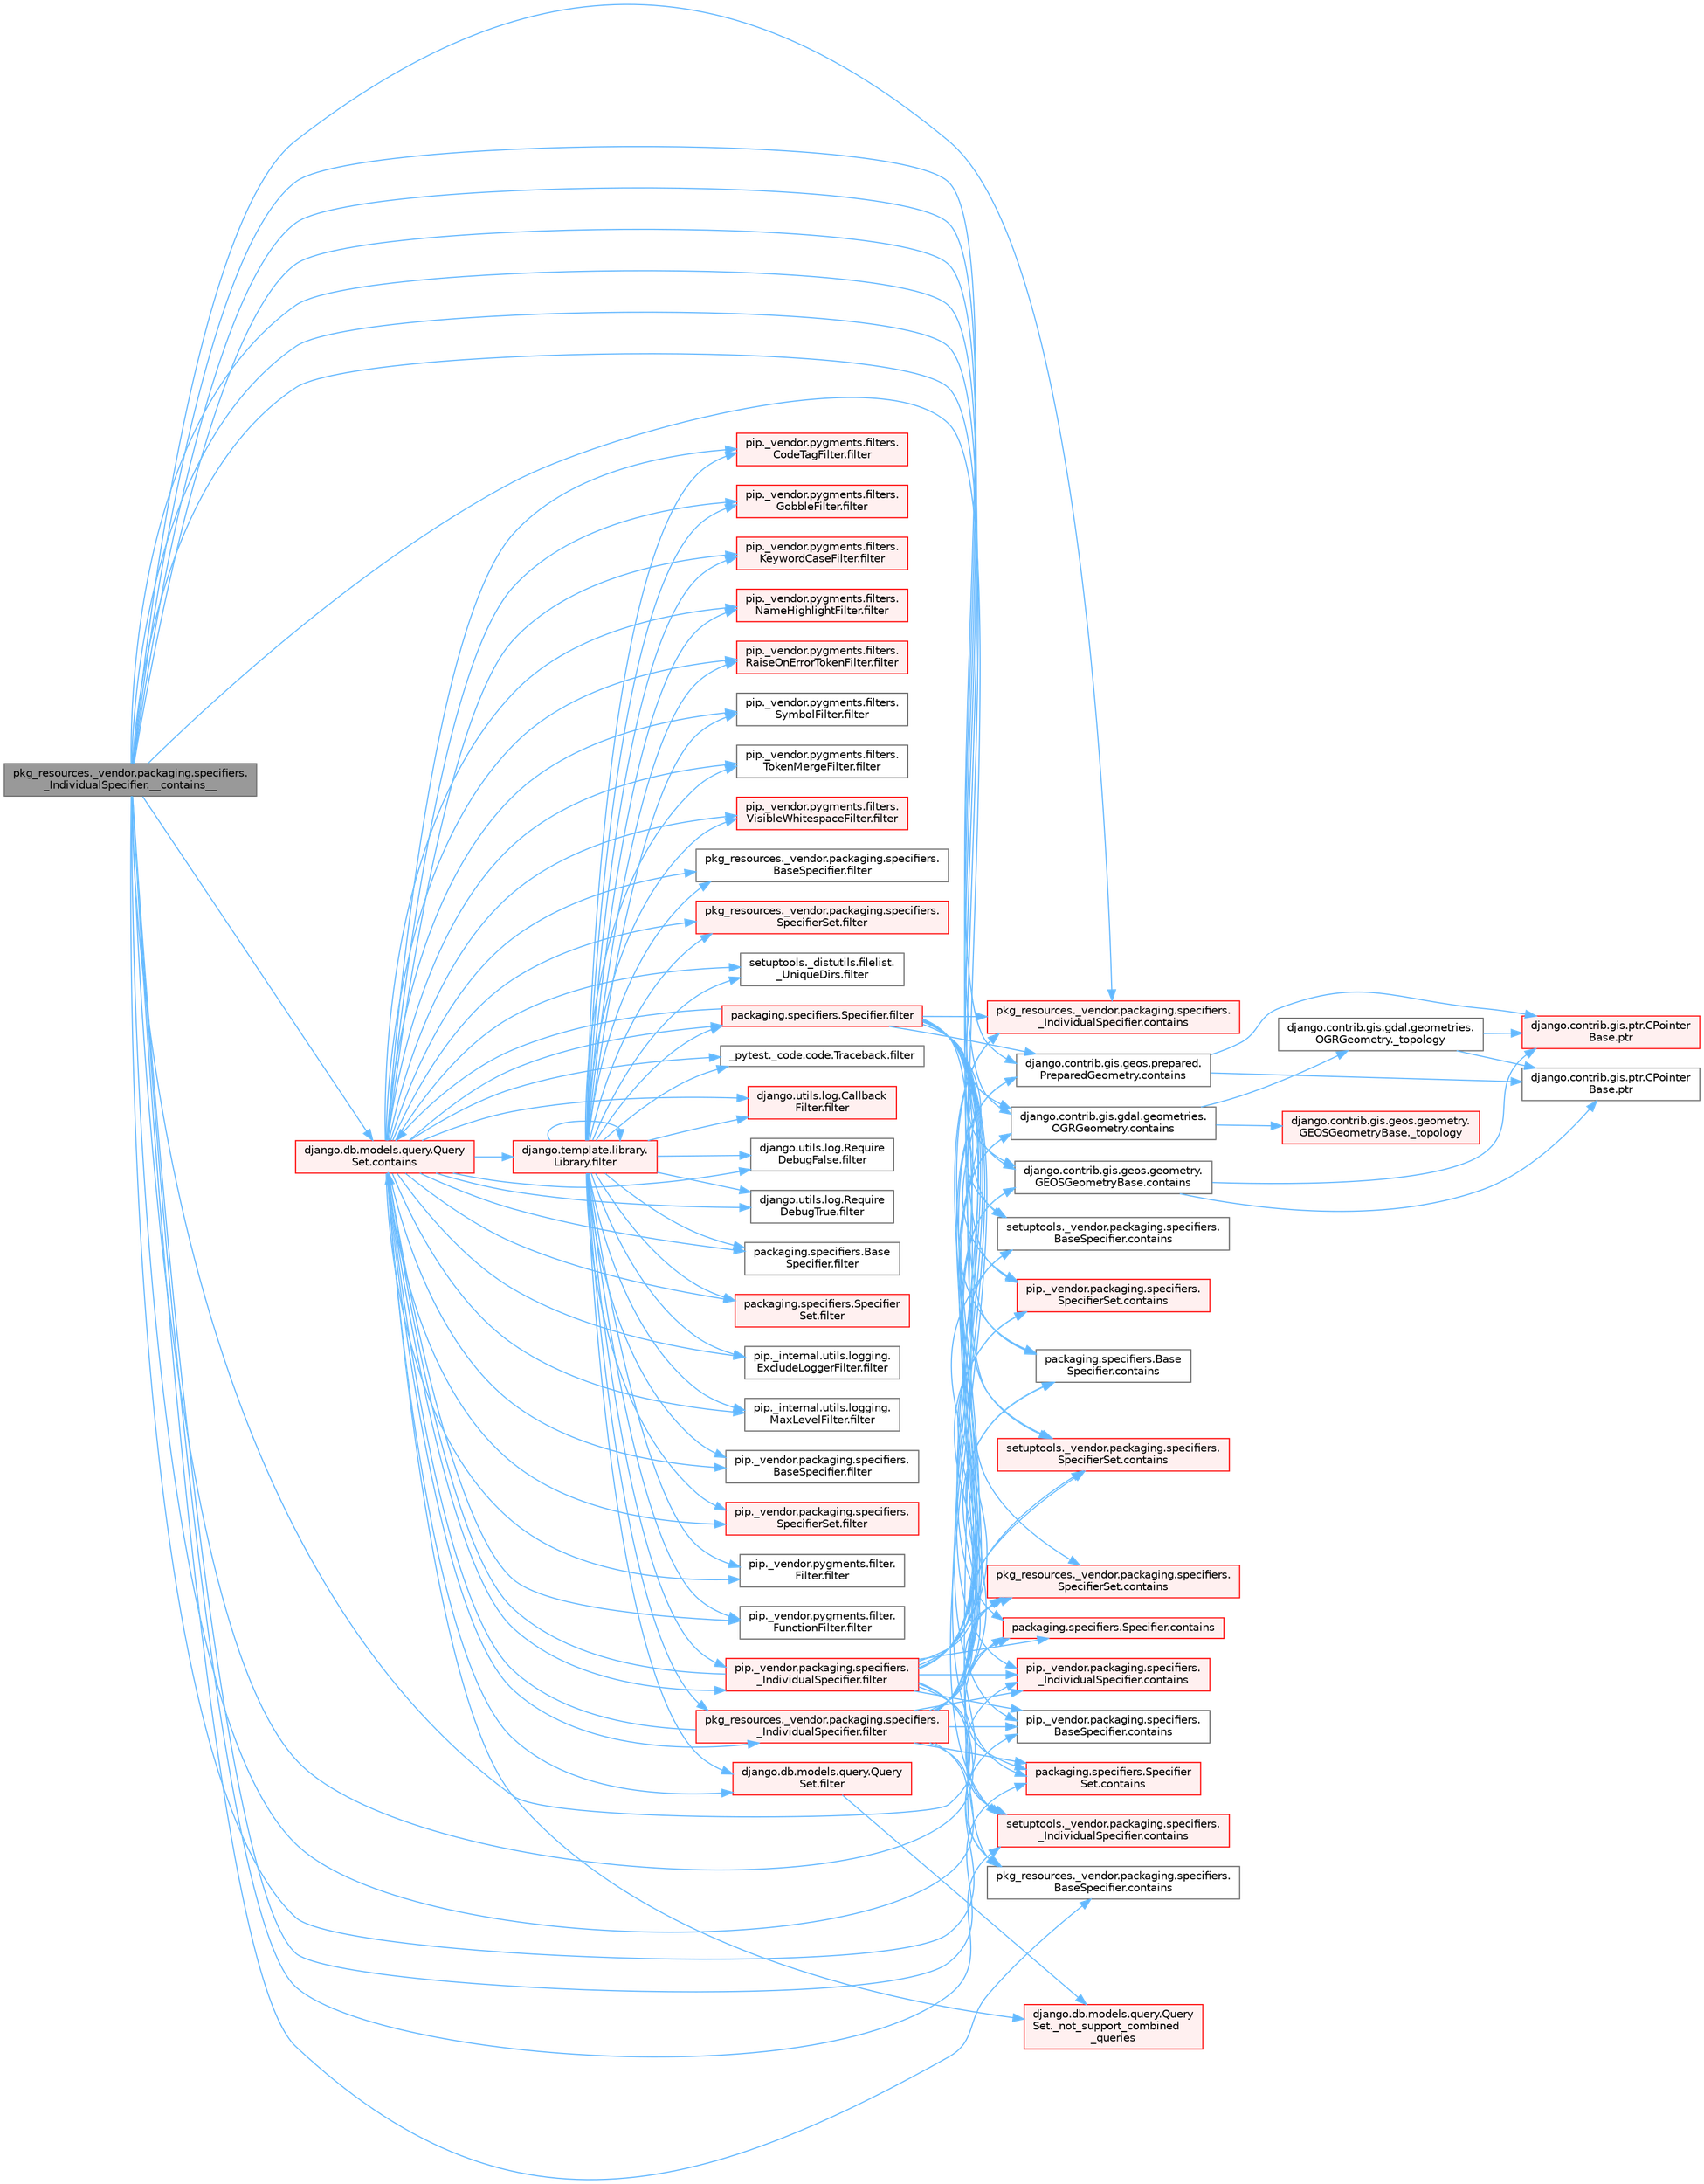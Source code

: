 digraph "pkg_resources._vendor.packaging.specifiers._IndividualSpecifier.__contains__"
{
 // LATEX_PDF_SIZE
  bgcolor="transparent";
  edge [fontname=Helvetica,fontsize=10,labelfontname=Helvetica,labelfontsize=10];
  node [fontname=Helvetica,fontsize=10,shape=box,height=0.2,width=0.4];
  rankdir="LR";
  Node1 [id="Node000001",label="pkg_resources._vendor.packaging.specifiers.\l_IndividualSpecifier.__contains__",height=0.2,width=0.4,color="gray40", fillcolor="grey60", style="filled", fontcolor="black",tooltip=" "];
  Node1 -> Node2 [id="edge1_Node000001_Node000002",color="steelblue1",style="solid",tooltip=" "];
  Node2 [id="Node000002",label="django.contrib.gis.gdal.geometries.\lOGRGeometry.contains",height=0.2,width=0.4,color="grey40", fillcolor="white", style="filled",URL="$classdjango_1_1contrib_1_1gis_1_1gdal_1_1geometries_1_1_o_g_r_geometry.html#ac4763e72bc3be798ebe272edf5a2111b",tooltip=" "];
  Node2 -> Node3 [id="edge2_Node000002_Node000003",color="steelblue1",style="solid",tooltip=" "];
  Node3 [id="Node000003",label="django.contrib.gis.gdal.geometries.\lOGRGeometry._topology",height=0.2,width=0.4,color="grey40", fillcolor="white", style="filled",URL="$classdjango_1_1contrib_1_1gis_1_1gdal_1_1geometries_1_1_o_g_r_geometry.html#a73b65e92515e0cca020cca3dac2ad833",tooltip=" "];
  Node3 -> Node4 [id="edge3_Node000003_Node000004",color="steelblue1",style="solid",tooltip=" "];
  Node4 [id="Node000004",label="django.contrib.gis.ptr.CPointer\lBase.ptr",height=0.2,width=0.4,color="red", fillcolor="#FFF0F0", style="filled",URL="$classdjango_1_1contrib_1_1gis_1_1ptr_1_1_c_pointer_base.html#a55873c889d27c42497c5a832c24e041b",tooltip=" "];
  Node3 -> Node6 [id="edge4_Node000003_Node000006",color="steelblue1",style="solid",tooltip=" "];
  Node6 [id="Node000006",label="django.contrib.gis.ptr.CPointer\lBase.ptr",height=0.2,width=0.4,color="grey40", fillcolor="white", style="filled",URL="$classdjango_1_1contrib_1_1gis_1_1ptr_1_1_c_pointer_base.html#a73d2e45828ab4d985549c571852996fa",tooltip=" "];
  Node2 -> Node7 [id="edge5_Node000002_Node000007",color="steelblue1",style="solid",tooltip=" "];
  Node7 [id="Node000007",label="django.contrib.gis.geos.geometry.\lGEOSGeometryBase._topology",height=0.2,width=0.4,color="red", fillcolor="#FFF0F0", style="filled",URL="$classdjango_1_1contrib_1_1gis_1_1geos_1_1geometry_1_1_g_e_o_s_geometry_base.html#a57f10e6abc75e8c1a9b857a57c4cca2e",tooltip=" "];
  Node1 -> Node45 [id="edge6_Node000001_Node000045",color="steelblue1",style="solid",tooltip=" "];
  Node45 [id="Node000045",label="django.contrib.gis.geos.geometry.\lGEOSGeometryBase.contains",height=0.2,width=0.4,color="grey40", fillcolor="white", style="filled",URL="$classdjango_1_1contrib_1_1gis_1_1geos_1_1geometry_1_1_g_e_o_s_geometry_base.html#aa48e06e3c91d6a3a79f41bed318f5e43",tooltip=" "];
  Node45 -> Node4 [id="edge7_Node000045_Node000004",color="steelblue1",style="solid",tooltip=" "];
  Node45 -> Node6 [id="edge8_Node000045_Node000006",color="steelblue1",style="solid",tooltip=" "];
  Node1 -> Node46 [id="edge9_Node000001_Node000046",color="steelblue1",style="solid",tooltip=" "];
  Node46 [id="Node000046",label="django.contrib.gis.geos.prepared.\lPreparedGeometry.contains",height=0.2,width=0.4,color="grey40", fillcolor="white", style="filled",URL="$classdjango_1_1contrib_1_1gis_1_1geos_1_1prepared_1_1_prepared_geometry.html#ad52b1f28039e181521f25d338fa79be9",tooltip=" "];
  Node46 -> Node4 [id="edge10_Node000046_Node000004",color="steelblue1",style="solid",tooltip=" "];
  Node46 -> Node6 [id="edge11_Node000046_Node000006",color="steelblue1",style="solid",tooltip=" "];
  Node1 -> Node47 [id="edge12_Node000001_Node000047",color="steelblue1",style="solid",tooltip=" "];
  Node47 [id="Node000047",label="django.db.models.query.Query\lSet.contains",height=0.2,width=0.4,color="red", fillcolor="#FFF0F0", style="filled",URL="$classdjango_1_1db_1_1models_1_1query_1_1_query_set.html#a242e569a4bce6723adc3e71fdc69b70f",tooltip=" "];
  Node47 -> Node48 [id="edge13_Node000047_Node000048",color="steelblue1",style="solid",tooltip=" "];
  Node48 [id="Node000048",label="django.db.models.query.Query\lSet._not_support_combined\l_queries",height=0.2,width=0.4,color="red", fillcolor="#FFF0F0", style="filled",URL="$classdjango_1_1db_1_1models_1_1query_1_1_query_set.html#aa8310ec206924c94141bef75563958e2",tooltip=" "];
  Node47 -> Node52 [id="edge14_Node000047_Node000052",color="steelblue1",style="solid",tooltip=" "];
  Node52 [id="Node000052",label="_pytest._code.code.Traceback.filter",height=0.2,width=0.4,color="grey40", fillcolor="white", style="filled",URL="$class__pytest_1_1__code_1_1code_1_1_traceback.html#a55d326907d5380a46c4d3e52f002d33f",tooltip=" "];
  Node47 -> Node53 [id="edge15_Node000047_Node000053",color="steelblue1",style="solid",tooltip=" "];
  Node53 [id="Node000053",label="django.db.models.query.Query\lSet.filter",height=0.2,width=0.4,color="red", fillcolor="#FFF0F0", style="filled",URL="$classdjango_1_1db_1_1models_1_1query_1_1_query_set.html#a9c23f79ac5a5310d628b025b5ab7b7c5",tooltip=" "];
  Node53 -> Node48 [id="edge16_Node000053_Node000048",color="steelblue1",style="solid",tooltip=" "];
  Node47 -> Node60 [id="edge17_Node000047_Node000060",color="steelblue1",style="solid",tooltip=" "];
  Node60 [id="Node000060",label="django.template.library.\lLibrary.filter",height=0.2,width=0.4,color="red", fillcolor="#FFF0F0", style="filled",URL="$classdjango_1_1template_1_1library_1_1_library.html#ac67bb1211ffc0354d5bf33029a58aa43",tooltip=" "];
  Node60 -> Node52 [id="edge18_Node000060_Node000052",color="steelblue1",style="solid",tooltip=" "];
  Node60 -> Node53 [id="edge19_Node000060_Node000053",color="steelblue1",style="solid",tooltip=" "];
  Node60 -> Node60 [id="edge20_Node000060_Node000060",color="steelblue1",style="solid",tooltip=" "];
  Node60 -> Node61 [id="edge21_Node000060_Node000061",color="steelblue1",style="solid",tooltip=" "];
  Node61 [id="Node000061",label="django.utils.log.Callback\lFilter.filter",height=0.2,width=0.4,color="red", fillcolor="#FFF0F0", style="filled",URL="$classdjango_1_1utils_1_1log_1_1_callback_filter.html#acd2761b2200a4e66f4bd5b729ac43db2",tooltip=" "];
  Node60 -> Node67 [id="edge22_Node000060_Node000067",color="steelblue1",style="solid",tooltip=" "];
  Node67 [id="Node000067",label="django.utils.log.Require\lDebugFalse.filter",height=0.2,width=0.4,color="grey40", fillcolor="white", style="filled",URL="$classdjango_1_1utils_1_1log_1_1_require_debug_false.html#a42e51835198458e09fb949a7af83bef8",tooltip=" "];
  Node60 -> Node68 [id="edge23_Node000060_Node000068",color="steelblue1",style="solid",tooltip=" "];
  Node68 [id="Node000068",label="django.utils.log.Require\lDebugTrue.filter",height=0.2,width=0.4,color="grey40", fillcolor="white", style="filled",URL="$classdjango_1_1utils_1_1log_1_1_require_debug_true.html#a8e1e027eea730028f70556810076c0e8",tooltip=" "];
  Node60 -> Node69 [id="edge24_Node000060_Node000069",color="steelblue1",style="solid",tooltip=" "];
  Node69 [id="Node000069",label="packaging.specifiers.Base\lSpecifier.filter",height=0.2,width=0.4,color="grey40", fillcolor="white", style="filled",URL="$classpackaging_1_1specifiers_1_1_base_specifier.html#aa87c3c882d19a56dd1f949c4b1bde70d",tooltip=" "];
  Node60 -> Node70 [id="edge25_Node000060_Node000070",color="steelblue1",style="solid",tooltip=" "];
  Node70 [id="Node000070",label="packaging.specifiers.Specifier.filter",height=0.2,width=0.4,color="red", fillcolor="#FFF0F0", style="filled",URL="$classpackaging_1_1specifiers_1_1_specifier.html#a22d9e14c5343d89e742b098b6d7997f7",tooltip=" "];
  Node70 -> Node2 [id="edge26_Node000070_Node000002",color="steelblue1",style="solid",tooltip=" "];
  Node70 -> Node45 [id="edge27_Node000070_Node000045",color="steelblue1",style="solid",tooltip=" "];
  Node70 -> Node46 [id="edge28_Node000070_Node000046",color="steelblue1",style="solid",tooltip=" "];
  Node70 -> Node47 [id="edge29_Node000070_Node000047",color="steelblue1",style="solid",tooltip=" "];
  Node70 -> Node72 [id="edge30_Node000070_Node000072",color="steelblue1",style="solid",tooltip=" "];
  Node72 [id="Node000072",label="packaging.specifiers.Base\lSpecifier.contains",height=0.2,width=0.4,color="grey40", fillcolor="white", style="filled",URL="$classpackaging_1_1specifiers_1_1_base_specifier.html#a25e4441395aaa5f2bd19da46590dddc0",tooltip=" "];
  Node70 -> Node73 [id="edge31_Node000070_Node000073",color="steelblue1",style="solid",tooltip=" "];
  Node73 [id="Node000073",label="packaging.specifiers.Specifier.contains",height=0.2,width=0.4,color="red", fillcolor="#FFF0F0", style="filled",URL="$classpackaging_1_1specifiers_1_1_specifier.html#a782f94ca4b4d15bd461fd4c7a1c64ea1",tooltip=" "];
  Node70 -> Node112 [id="edge32_Node000070_Node000112",color="steelblue1",style="solid",tooltip=" "];
  Node112 [id="Node000112",label="packaging.specifiers.Specifier\lSet.contains",height=0.2,width=0.4,color="red", fillcolor="#FFF0F0", style="filled",URL="$classpackaging_1_1specifiers_1_1_specifier_set.html#ada64d1b5bfa107e43857d5504e92b233",tooltip=" "];
  Node70 -> Node113 [id="edge33_Node000070_Node000113",color="steelblue1",style="solid",tooltip=" "];
  Node113 [id="Node000113",label="pip._vendor.packaging.specifiers.\l_IndividualSpecifier.contains",height=0.2,width=0.4,color="red", fillcolor="#FFF0F0", style="filled",URL="$classpip_1_1__vendor_1_1packaging_1_1specifiers_1_1___individual_specifier.html#a0225ec2329bc258c9ff7d62a4ad6dde5",tooltip=" "];
  Node70 -> Node120 [id="edge34_Node000070_Node000120",color="steelblue1",style="solid",tooltip=" "];
  Node120 [id="Node000120",label="pip._vendor.packaging.specifiers.\lBaseSpecifier.contains",height=0.2,width=0.4,color="grey40", fillcolor="white", style="filled",URL="$classpip_1_1__vendor_1_1packaging_1_1specifiers_1_1_base_specifier.html#a1af3d8278a56af108c1b23f4f4dd7776",tooltip=" "];
  Node70 -> Node121 [id="edge35_Node000070_Node000121",color="steelblue1",style="solid",tooltip=" "];
  Node121 [id="Node000121",label="pip._vendor.packaging.specifiers.\lSpecifierSet.contains",height=0.2,width=0.4,color="red", fillcolor="#FFF0F0", style="filled",URL="$classpip_1_1__vendor_1_1packaging_1_1specifiers_1_1_specifier_set.html#a4c6c2f9778aaca8bc7eb77e5fa358a47",tooltip=" "];
  Node70 -> Node122 [id="edge36_Node000070_Node000122",color="steelblue1",style="solid",tooltip=" "];
  Node122 [id="Node000122",label="pkg_resources._vendor.packaging.specifiers.\l_IndividualSpecifier.contains",height=0.2,width=0.4,color="red", fillcolor="#FFF0F0", style="filled",URL="$classpkg__resources_1_1__vendor_1_1packaging_1_1specifiers_1_1___individual_specifier.html#ad490fa0c3edddc0b101c1f2a13af7644",tooltip=" "];
  Node70 -> Node123 [id="edge37_Node000070_Node000123",color="steelblue1",style="solid",tooltip=" "];
  Node123 [id="Node000123",label="pkg_resources._vendor.packaging.specifiers.\lBaseSpecifier.contains",height=0.2,width=0.4,color="grey40", fillcolor="white", style="filled",URL="$classpkg__resources_1_1__vendor_1_1packaging_1_1specifiers_1_1_base_specifier.html#a60a05af58d5bbfaeabc731124011c49b",tooltip=" "];
  Node70 -> Node124 [id="edge38_Node000070_Node000124",color="steelblue1",style="solid",tooltip=" "];
  Node124 [id="Node000124",label="pkg_resources._vendor.packaging.specifiers.\lSpecifierSet.contains",height=0.2,width=0.4,color="red", fillcolor="#FFF0F0", style="filled",URL="$classpkg__resources_1_1__vendor_1_1packaging_1_1specifiers_1_1_specifier_set.html#a5ea365d83f483f55a0b80c368a5ce5dd",tooltip=" "];
  Node70 -> Node125 [id="edge39_Node000070_Node000125",color="steelblue1",style="solid",tooltip=" "];
  Node125 [id="Node000125",label="setuptools._vendor.packaging.specifiers.\l_IndividualSpecifier.contains",height=0.2,width=0.4,color="red", fillcolor="#FFF0F0", style="filled",URL="$classsetuptools_1_1__vendor_1_1packaging_1_1specifiers_1_1___individual_specifier.html#aed6d984e133bfe928b2ee6e1315a1d00",tooltip=" "];
  Node70 -> Node126 [id="edge40_Node000070_Node000126",color="steelblue1",style="solid",tooltip=" "];
  Node126 [id="Node000126",label="setuptools._vendor.packaging.specifiers.\lBaseSpecifier.contains",height=0.2,width=0.4,color="grey40", fillcolor="white", style="filled",URL="$classsetuptools_1_1__vendor_1_1packaging_1_1specifiers_1_1_base_specifier.html#aa48d1112821833ceb1380ad5ae04e54a",tooltip=" "];
  Node70 -> Node127 [id="edge41_Node000070_Node000127",color="steelblue1",style="solid",tooltip=" "];
  Node127 [id="Node000127",label="setuptools._vendor.packaging.specifiers.\lSpecifierSet.contains",height=0.2,width=0.4,color="red", fillcolor="#FFF0F0", style="filled",URL="$classsetuptools_1_1__vendor_1_1packaging_1_1specifiers_1_1_specifier_set.html#a52cf5f16802c51a7865853000c0c6b35",tooltip=" "];
  Node60 -> Node128 [id="edge42_Node000060_Node000128",color="steelblue1",style="solid",tooltip=" "];
  Node128 [id="Node000128",label="packaging.specifiers.Specifier\lSet.filter",height=0.2,width=0.4,color="red", fillcolor="#FFF0F0", style="filled",URL="$classpackaging_1_1specifiers_1_1_specifier_set.html#a65b70b2cc0c5bad34b31461955a36d87",tooltip=" "];
  Node60 -> Node129 [id="edge43_Node000060_Node000129",color="steelblue1",style="solid",tooltip=" "];
  Node129 [id="Node000129",label="pip._internal.utils.logging.\lExcludeLoggerFilter.filter",height=0.2,width=0.4,color="grey40", fillcolor="white", style="filled",URL="$classpip_1_1__internal_1_1utils_1_1logging_1_1_exclude_logger_filter.html#a633a3ddcdc0ebbb98edf2f1e0759d22a",tooltip=" "];
  Node60 -> Node130 [id="edge44_Node000060_Node000130",color="steelblue1",style="solid",tooltip=" "];
  Node130 [id="Node000130",label="pip._internal.utils.logging.\lMaxLevelFilter.filter",height=0.2,width=0.4,color="grey40", fillcolor="white", style="filled",URL="$classpip_1_1__internal_1_1utils_1_1logging_1_1_max_level_filter.html#ac46bbe4d91f47ed8f818f64d25ed2085",tooltip=" "];
  Node60 -> Node131 [id="edge45_Node000060_Node000131",color="steelblue1",style="solid",tooltip=" "];
  Node131 [id="Node000131",label="pip._vendor.packaging.specifiers.\l_IndividualSpecifier.filter",height=0.2,width=0.4,color="red", fillcolor="#FFF0F0", style="filled",URL="$classpip_1_1__vendor_1_1packaging_1_1specifiers_1_1___individual_specifier.html#a6203976cfa5ddd6a1f47f8dfe0669fd7",tooltip=" "];
  Node131 -> Node2 [id="edge46_Node000131_Node000002",color="steelblue1",style="solid",tooltip=" "];
  Node131 -> Node45 [id="edge47_Node000131_Node000045",color="steelblue1",style="solid",tooltip=" "];
  Node131 -> Node46 [id="edge48_Node000131_Node000046",color="steelblue1",style="solid",tooltip=" "];
  Node131 -> Node47 [id="edge49_Node000131_Node000047",color="steelblue1",style="solid",tooltip=" "];
  Node131 -> Node72 [id="edge50_Node000131_Node000072",color="steelblue1",style="solid",tooltip=" "];
  Node131 -> Node73 [id="edge51_Node000131_Node000073",color="steelblue1",style="solid",tooltip=" "];
  Node131 -> Node112 [id="edge52_Node000131_Node000112",color="steelblue1",style="solid",tooltip=" "];
  Node131 -> Node113 [id="edge53_Node000131_Node000113",color="steelblue1",style="solid",tooltip=" "];
  Node131 -> Node120 [id="edge54_Node000131_Node000120",color="steelblue1",style="solid",tooltip=" "];
  Node131 -> Node121 [id="edge55_Node000131_Node000121",color="steelblue1",style="solid",tooltip=" "];
  Node131 -> Node122 [id="edge56_Node000131_Node000122",color="steelblue1",style="solid",tooltip=" "];
  Node131 -> Node123 [id="edge57_Node000131_Node000123",color="steelblue1",style="solid",tooltip=" "];
  Node131 -> Node124 [id="edge58_Node000131_Node000124",color="steelblue1",style="solid",tooltip=" "];
  Node131 -> Node125 [id="edge59_Node000131_Node000125",color="steelblue1",style="solid",tooltip=" "];
  Node131 -> Node126 [id="edge60_Node000131_Node000126",color="steelblue1",style="solid",tooltip=" "];
  Node131 -> Node127 [id="edge61_Node000131_Node000127",color="steelblue1",style="solid",tooltip=" "];
  Node60 -> Node132 [id="edge62_Node000060_Node000132",color="steelblue1",style="solid",tooltip=" "];
  Node132 [id="Node000132",label="pip._vendor.packaging.specifiers.\lBaseSpecifier.filter",height=0.2,width=0.4,color="grey40", fillcolor="white", style="filled",URL="$classpip_1_1__vendor_1_1packaging_1_1specifiers_1_1_base_specifier.html#a1b2ef14b953df0cf1a317ea573d0ea5a",tooltip=" "];
  Node60 -> Node133 [id="edge63_Node000060_Node000133",color="steelblue1",style="solid",tooltip=" "];
  Node133 [id="Node000133",label="pip._vendor.packaging.specifiers.\lSpecifierSet.filter",height=0.2,width=0.4,color="red", fillcolor="#FFF0F0", style="filled",URL="$classpip_1_1__vendor_1_1packaging_1_1specifiers_1_1_specifier_set.html#a3d7a4e9a4cb787385e37d5832bcc0a64",tooltip=" "];
  Node60 -> Node134 [id="edge64_Node000060_Node000134",color="steelblue1",style="solid",tooltip=" "];
  Node134 [id="Node000134",label="pip._vendor.pygments.filter.\lFilter.filter",height=0.2,width=0.4,color="grey40", fillcolor="white", style="filled",URL="$classpip_1_1__vendor_1_1pygments_1_1filter_1_1_filter.html#a970c118f059ea361c8f184fd86c6873d",tooltip=" "];
  Node60 -> Node135 [id="edge65_Node000060_Node000135",color="steelblue1",style="solid",tooltip=" "];
  Node135 [id="Node000135",label="pip._vendor.pygments.filter.\lFunctionFilter.filter",height=0.2,width=0.4,color="grey40", fillcolor="white", style="filled",URL="$classpip_1_1__vendor_1_1pygments_1_1filter_1_1_function_filter.html#a795616d337e49ea853139b0b96d481e7",tooltip=" "];
  Node60 -> Node136 [id="edge66_Node000060_Node000136",color="steelblue1",style="solid",tooltip=" "];
  Node136 [id="Node000136",label="pip._vendor.pygments.filters.\lCodeTagFilter.filter",height=0.2,width=0.4,color="red", fillcolor="#FFF0F0", style="filled",URL="$classpip_1_1__vendor_1_1pygments_1_1filters_1_1_code_tag_filter.html#adc7f44786b4b83da74faa23a154c8843",tooltip=" "];
  Node60 -> Node138 [id="edge67_Node000060_Node000138",color="steelblue1",style="solid",tooltip=" "];
  Node138 [id="Node000138",label="pip._vendor.pygments.filters.\lGobbleFilter.filter",height=0.2,width=0.4,color="red", fillcolor="#FFF0F0", style="filled",URL="$classpip_1_1__vendor_1_1pygments_1_1filters_1_1_gobble_filter.html#a1f8e662bb1794e2924280dc6564ca148",tooltip=" "];
  Node60 -> Node257 [id="edge68_Node000060_Node000257",color="steelblue1",style="solid",tooltip=" "];
  Node257 [id="Node000257",label="pip._vendor.pygments.filters.\lKeywordCaseFilter.filter",height=0.2,width=0.4,color="red", fillcolor="#FFF0F0", style="filled",URL="$classpip_1_1__vendor_1_1pygments_1_1filters_1_1_keyword_case_filter.html#a328d29510b49c572e5ded82852d167c8",tooltip=" "];
  Node60 -> Node260 [id="edge69_Node000060_Node000260",color="steelblue1",style="solid",tooltip=" "];
  Node260 [id="Node000260",label="pip._vendor.pygments.filters.\lNameHighlightFilter.filter",height=0.2,width=0.4,color="red", fillcolor="#FFF0F0", style="filled",URL="$classpip_1_1__vendor_1_1pygments_1_1filters_1_1_name_highlight_filter.html#ae389da6c924503203acbc80c559b0043",tooltip=" "];
  Node60 -> Node267 [id="edge70_Node000060_Node000267",color="steelblue1",style="solid",tooltip=" "];
  Node267 [id="Node000267",label="pip._vendor.pygments.filters.\lRaiseOnErrorTokenFilter.filter",height=0.2,width=0.4,color="red", fillcolor="#FFF0F0", style="filled",URL="$classpip_1_1__vendor_1_1pygments_1_1filters_1_1_raise_on_error_token_filter.html#aacf420bb16c8d3a430b88e78ee35b253",tooltip=" "];
  Node60 -> Node1371 [id="edge71_Node000060_Node001371",color="steelblue1",style="solid",tooltip=" "];
  Node1371 [id="Node001371",label="pip._vendor.pygments.filters.\lSymbolFilter.filter",height=0.2,width=0.4,color="grey40", fillcolor="white", style="filled",URL="$classpip_1_1__vendor_1_1pygments_1_1filters_1_1_symbol_filter.html#a567de8b7e3bc5f0a87712af81fbc70c7",tooltip=" "];
  Node60 -> Node1372 [id="edge72_Node000060_Node001372",color="steelblue1",style="solid",tooltip=" "];
  Node1372 [id="Node001372",label="pip._vendor.pygments.filters.\lTokenMergeFilter.filter",height=0.2,width=0.4,color="grey40", fillcolor="white", style="filled",URL="$classpip_1_1__vendor_1_1pygments_1_1filters_1_1_token_merge_filter.html#ac3fdd8238fb6976d42540cac395a9543",tooltip=" "];
  Node60 -> Node1373 [id="edge73_Node000060_Node001373",color="steelblue1",style="solid",tooltip=" "];
  Node1373 [id="Node001373",label="pip._vendor.pygments.filters.\lVisibleWhitespaceFilter.filter",height=0.2,width=0.4,color="red", fillcolor="#FFF0F0", style="filled",URL="$classpip_1_1__vendor_1_1pygments_1_1filters_1_1_visible_whitespace_filter.html#a9a7227d129dac7d41fe5b50d9fd97b77",tooltip=" "];
  Node60 -> Node1374 [id="edge74_Node000060_Node001374",color="steelblue1",style="solid",tooltip=" "];
  Node1374 [id="Node001374",label="pkg_resources._vendor.packaging.specifiers.\l_IndividualSpecifier.filter",height=0.2,width=0.4,color="red", fillcolor="#FFF0F0", style="filled",URL="$classpkg__resources_1_1__vendor_1_1packaging_1_1specifiers_1_1___individual_specifier.html#ad284c0e05b23f4b6838266492c00fc3e",tooltip=" "];
  Node1374 -> Node2 [id="edge75_Node001374_Node000002",color="steelblue1",style="solid",tooltip=" "];
  Node1374 -> Node45 [id="edge76_Node001374_Node000045",color="steelblue1",style="solid",tooltip=" "];
  Node1374 -> Node46 [id="edge77_Node001374_Node000046",color="steelblue1",style="solid",tooltip=" "];
  Node1374 -> Node47 [id="edge78_Node001374_Node000047",color="steelblue1",style="solid",tooltip=" "];
  Node1374 -> Node72 [id="edge79_Node001374_Node000072",color="steelblue1",style="solid",tooltip=" "];
  Node1374 -> Node73 [id="edge80_Node001374_Node000073",color="steelblue1",style="solid",tooltip=" "];
  Node1374 -> Node112 [id="edge81_Node001374_Node000112",color="steelblue1",style="solid",tooltip=" "];
  Node1374 -> Node113 [id="edge82_Node001374_Node000113",color="steelblue1",style="solid",tooltip=" "];
  Node1374 -> Node120 [id="edge83_Node001374_Node000120",color="steelblue1",style="solid",tooltip=" "];
  Node1374 -> Node121 [id="edge84_Node001374_Node000121",color="steelblue1",style="solid",tooltip=" "];
  Node1374 -> Node122 [id="edge85_Node001374_Node000122",color="steelblue1",style="solid",tooltip=" "];
  Node1374 -> Node123 [id="edge86_Node001374_Node000123",color="steelblue1",style="solid",tooltip=" "];
  Node1374 -> Node124 [id="edge87_Node001374_Node000124",color="steelblue1",style="solid",tooltip=" "];
  Node1374 -> Node125 [id="edge88_Node001374_Node000125",color="steelblue1",style="solid",tooltip=" "];
  Node1374 -> Node126 [id="edge89_Node001374_Node000126",color="steelblue1",style="solid",tooltip=" "];
  Node1374 -> Node127 [id="edge90_Node001374_Node000127",color="steelblue1",style="solid",tooltip=" "];
  Node60 -> Node1375 [id="edge91_Node000060_Node001375",color="steelblue1",style="solid",tooltip=" "];
  Node1375 [id="Node001375",label="pkg_resources._vendor.packaging.specifiers.\lBaseSpecifier.filter",height=0.2,width=0.4,color="grey40", fillcolor="white", style="filled",URL="$classpkg__resources_1_1__vendor_1_1packaging_1_1specifiers_1_1_base_specifier.html#a08f789f03784e5505adfce76a34b64f0",tooltip=" "];
  Node60 -> Node1376 [id="edge92_Node000060_Node001376",color="steelblue1",style="solid",tooltip=" "];
  Node1376 [id="Node001376",label="pkg_resources._vendor.packaging.specifiers.\lSpecifierSet.filter",height=0.2,width=0.4,color="red", fillcolor="#FFF0F0", style="filled",URL="$classpkg__resources_1_1__vendor_1_1packaging_1_1specifiers_1_1_specifier_set.html#a9935b066c65c5b7849bd09a27171e1ba",tooltip=" "];
  Node60 -> Node1377 [id="edge93_Node000060_Node001377",color="steelblue1",style="solid",tooltip=" "];
  Node1377 [id="Node001377",label="setuptools._distutils.filelist.\l_UniqueDirs.filter",height=0.2,width=0.4,color="grey40", fillcolor="white", style="filled",URL="$classsetuptools_1_1__distutils_1_1filelist_1_1___unique_dirs.html#a351fccd2f8d782034811f470cf8e3815",tooltip=" "];
  Node47 -> Node61 [id="edge94_Node000047_Node000061",color="steelblue1",style="solid",tooltip=" "];
  Node47 -> Node67 [id="edge95_Node000047_Node000067",color="steelblue1",style="solid",tooltip=" "];
  Node47 -> Node68 [id="edge96_Node000047_Node000068",color="steelblue1",style="solid",tooltip=" "];
  Node47 -> Node69 [id="edge97_Node000047_Node000069",color="steelblue1",style="solid",tooltip=" "];
  Node47 -> Node70 [id="edge98_Node000047_Node000070",color="steelblue1",style="solid",tooltip=" "];
  Node47 -> Node128 [id="edge99_Node000047_Node000128",color="steelblue1",style="solid",tooltip=" "];
  Node47 -> Node129 [id="edge100_Node000047_Node000129",color="steelblue1",style="solid",tooltip=" "];
  Node47 -> Node130 [id="edge101_Node000047_Node000130",color="steelblue1",style="solid",tooltip=" "];
  Node47 -> Node131 [id="edge102_Node000047_Node000131",color="steelblue1",style="solid",tooltip=" "];
  Node47 -> Node132 [id="edge103_Node000047_Node000132",color="steelblue1",style="solid",tooltip=" "];
  Node47 -> Node133 [id="edge104_Node000047_Node000133",color="steelblue1",style="solid",tooltip=" "];
  Node47 -> Node134 [id="edge105_Node000047_Node000134",color="steelblue1",style="solid",tooltip=" "];
  Node47 -> Node135 [id="edge106_Node000047_Node000135",color="steelblue1",style="solid",tooltip=" "];
  Node47 -> Node136 [id="edge107_Node000047_Node000136",color="steelblue1",style="solid",tooltip=" "];
  Node47 -> Node138 [id="edge108_Node000047_Node000138",color="steelblue1",style="solid",tooltip=" "];
  Node47 -> Node257 [id="edge109_Node000047_Node000257",color="steelblue1",style="solid",tooltip=" "];
  Node47 -> Node260 [id="edge110_Node000047_Node000260",color="steelblue1",style="solid",tooltip=" "];
  Node47 -> Node267 [id="edge111_Node000047_Node000267",color="steelblue1",style="solid",tooltip=" "];
  Node47 -> Node1371 [id="edge112_Node000047_Node001371",color="steelblue1",style="solid",tooltip=" "];
  Node47 -> Node1372 [id="edge113_Node000047_Node001372",color="steelblue1",style="solid",tooltip=" "];
  Node47 -> Node1373 [id="edge114_Node000047_Node001373",color="steelblue1",style="solid",tooltip=" "];
  Node47 -> Node1374 [id="edge115_Node000047_Node001374",color="steelblue1",style="solid",tooltip=" "];
  Node47 -> Node1375 [id="edge116_Node000047_Node001375",color="steelblue1",style="solid",tooltip=" "];
  Node47 -> Node1376 [id="edge117_Node000047_Node001376",color="steelblue1",style="solid",tooltip=" "];
  Node47 -> Node1377 [id="edge118_Node000047_Node001377",color="steelblue1",style="solid",tooltip=" "];
  Node1 -> Node72 [id="edge119_Node000001_Node000072",color="steelblue1",style="solid",tooltip=" "];
  Node1 -> Node73 [id="edge120_Node000001_Node000073",color="steelblue1",style="solid",tooltip=" "];
  Node1 -> Node112 [id="edge121_Node000001_Node000112",color="steelblue1",style="solid",tooltip=" "];
  Node1 -> Node113 [id="edge122_Node000001_Node000113",color="steelblue1",style="solid",tooltip=" "];
  Node1 -> Node120 [id="edge123_Node000001_Node000120",color="steelblue1",style="solid",tooltip=" "];
  Node1 -> Node121 [id="edge124_Node000001_Node000121",color="steelblue1",style="solid",tooltip=" "];
  Node1 -> Node122 [id="edge125_Node000001_Node000122",color="steelblue1",style="solid",tooltip=" "];
  Node1 -> Node123 [id="edge126_Node000001_Node000123",color="steelblue1",style="solid",tooltip=" "];
  Node1 -> Node124 [id="edge127_Node000001_Node000124",color="steelblue1",style="solid",tooltip=" "];
  Node1 -> Node125 [id="edge128_Node000001_Node000125",color="steelblue1",style="solid",tooltip=" "];
  Node1 -> Node126 [id="edge129_Node000001_Node000126",color="steelblue1",style="solid",tooltip=" "];
  Node1 -> Node127 [id="edge130_Node000001_Node000127",color="steelblue1",style="solid",tooltip=" "];
}
